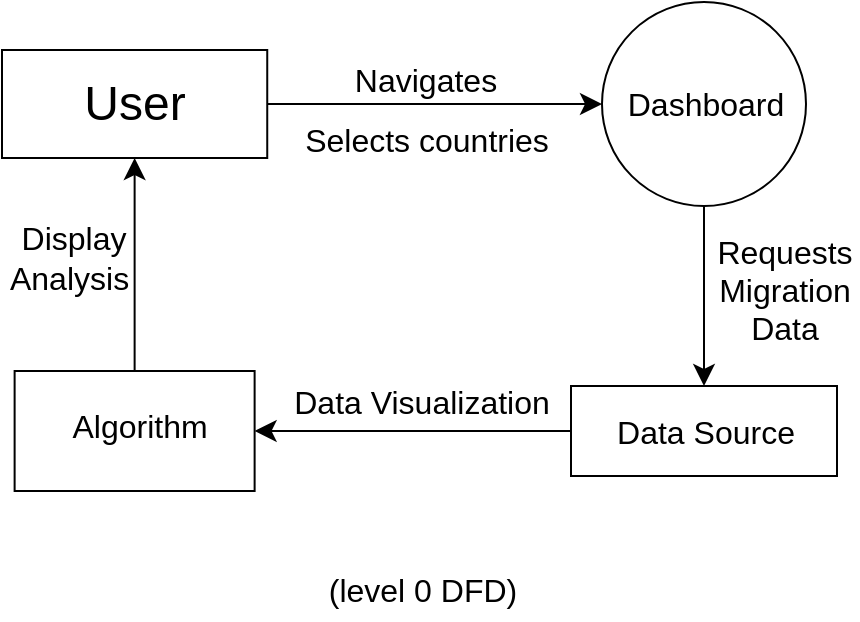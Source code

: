 <mxfile version="24.7.14">
  <diagram name="Page-1" id="d9G2iWIqkgtL0lnNkPmi">
    <mxGraphModel dx="1356" dy="583" grid="0" gridSize="10" guides="1" tooltips="1" connect="1" arrows="1" fold="1" page="0" pageScale="1" pageWidth="850" pageHeight="1100" math="0" shadow="0">
      <root>
        <mxCell id="0" />
        <mxCell id="1" parent="0" />
        <mxCell id="8-itrMSfXh_BIX-EE_ab-6" value="" style="rounded=0;whiteSpace=wrap;html=1;" vertex="1" parent="1">
          <mxGeometry x="-20" y="36" width="132.62" height="54" as="geometry" />
        </mxCell>
        <mxCell id="8-itrMSfXh_BIX-EE_ab-7" value="User" style="text;html=1;align=center;verticalAlign=middle;whiteSpace=wrap;rounded=0;fontSize=24;" vertex="1" parent="1">
          <mxGeometry x="9.81" y="43.5" width="73" height="39" as="geometry" />
        </mxCell>
        <mxCell id="8-itrMSfXh_BIX-EE_ab-9" value="" style="endArrow=classic;html=1;rounded=0;fontSize=12;startSize=8;endSize=8;curved=1;exitX=1;exitY=0.5;exitDx=0;exitDy=0;" edge="1" parent="1" source="8-itrMSfXh_BIX-EE_ab-6" target="8-itrMSfXh_BIX-EE_ab-10">
          <mxGeometry width="50" height="50" relative="1" as="geometry">
            <mxPoint x="139" y="65" as="sourcePoint" />
            <mxPoint x="241" y="61" as="targetPoint" />
          </mxGeometry>
        </mxCell>
        <mxCell id="8-itrMSfXh_BIX-EE_ab-10" value="" style="ellipse;whiteSpace=wrap;html=1;aspect=fixed;" vertex="1" parent="1">
          <mxGeometry x="280" y="12" width="102" height="102" as="geometry" />
        </mxCell>
        <mxCell id="8-itrMSfXh_BIX-EE_ab-11" value="Dashboard" style="text;html=1;align=center;verticalAlign=middle;whiteSpace=wrap;rounded=0;fontSize=16;" vertex="1" parent="1">
          <mxGeometry x="294" y="40" width="76" height="45" as="geometry" />
        </mxCell>
        <mxCell id="8-itrMSfXh_BIX-EE_ab-12" value="Navigates" style="text;html=1;align=center;verticalAlign=middle;whiteSpace=wrap;rounded=0;fontSize=16;" vertex="1" parent="1">
          <mxGeometry x="147" y="36" width="90" height="30" as="geometry" />
        </mxCell>
        <mxCell id="8-itrMSfXh_BIX-EE_ab-13" value="Selects countries" style="text;html=1;align=center;verticalAlign=middle;whiteSpace=wrap;rounded=0;fontSize=16;" vertex="1" parent="1">
          <mxGeometry x="129.5" y="66" width="125" height="30" as="geometry" />
        </mxCell>
        <mxCell id="8-itrMSfXh_BIX-EE_ab-14" value="" style="endArrow=classic;html=1;rounded=0;fontSize=12;startSize=8;endSize=8;curved=1;exitX=0.5;exitY=1;exitDx=0;exitDy=0;" edge="1" parent="1" source="8-itrMSfXh_BIX-EE_ab-10" target="8-itrMSfXh_BIX-EE_ab-15">
          <mxGeometry width="50" height="50" relative="1" as="geometry">
            <mxPoint x="169" y="282" as="sourcePoint" />
            <mxPoint x="335" y="197" as="targetPoint" />
          </mxGeometry>
        </mxCell>
        <mxCell id="8-itrMSfXh_BIX-EE_ab-15" value="" style="rounded=0;whiteSpace=wrap;html=1;" vertex="1" parent="1">
          <mxGeometry x="264.5" y="204" width="133" height="45" as="geometry" />
        </mxCell>
        <mxCell id="8-itrMSfXh_BIX-EE_ab-16" value="Requests Migration Data" style="text;html=1;align=center;verticalAlign=middle;whiteSpace=wrap;rounded=0;fontSize=16;" vertex="1" parent="1">
          <mxGeometry x="335" y="141" width="73" height="30" as="geometry" />
        </mxCell>
        <mxCell id="8-itrMSfXh_BIX-EE_ab-17" value="Data Source" style="text;html=1;align=center;verticalAlign=middle;whiteSpace=wrap;rounded=0;fontSize=16;" vertex="1" parent="1">
          <mxGeometry x="277" y="211.5" width="110" height="30" as="geometry" />
        </mxCell>
        <mxCell id="8-itrMSfXh_BIX-EE_ab-18" value="" style="endArrow=classic;html=1;rounded=0;fontSize=12;startSize=8;endSize=8;curved=1;exitX=0;exitY=0.5;exitDx=0;exitDy=0;" edge="1" parent="1" source="8-itrMSfXh_BIX-EE_ab-15" target="8-itrMSfXh_BIX-EE_ab-19">
          <mxGeometry width="50" height="50" relative="1" as="geometry">
            <mxPoint x="169" y="282" as="sourcePoint" />
            <mxPoint x="165" y="229" as="targetPoint" />
          </mxGeometry>
        </mxCell>
        <mxCell id="8-itrMSfXh_BIX-EE_ab-19" value="" style="rounded=0;whiteSpace=wrap;html=1;" vertex="1" parent="1">
          <mxGeometry x="-13.69" y="196.5" width="120" height="60" as="geometry" />
        </mxCell>
        <mxCell id="8-itrMSfXh_BIX-EE_ab-20" value="Algorithm" style="text;html=1;align=center;verticalAlign=middle;whiteSpace=wrap;rounded=0;fontSize=16;" vertex="1" parent="1">
          <mxGeometry x="19" y="209" width="60" height="30" as="geometry" />
        </mxCell>
        <mxCell id="8-itrMSfXh_BIX-EE_ab-21" value="Data Visualization" style="text;html=1;align=center;verticalAlign=middle;whiteSpace=wrap;rounded=0;fontSize=16;" vertex="1" parent="1">
          <mxGeometry x="121" y="196.5" width="138" height="30" as="geometry" />
        </mxCell>
        <mxCell id="8-itrMSfXh_BIX-EE_ab-22" value="" style="endArrow=classic;html=1;rounded=0;fontSize=12;startSize=8;endSize=8;curved=1;entryX=0.5;entryY=1;entryDx=0;entryDy=0;exitX=0.5;exitY=0;exitDx=0;exitDy=0;" edge="1" parent="1" source="8-itrMSfXh_BIX-EE_ab-19" target="8-itrMSfXh_BIX-EE_ab-6">
          <mxGeometry width="50" height="50" relative="1" as="geometry">
            <mxPoint x="32.81" y="171" as="sourcePoint" />
            <mxPoint x="82.81" y="121" as="targetPoint" />
          </mxGeometry>
        </mxCell>
        <mxCell id="8-itrMSfXh_BIX-EE_ab-23" value="Display Analysis&amp;nbsp;" style="text;html=1;align=center;verticalAlign=middle;whiteSpace=wrap;rounded=0;fontSize=16;" vertex="1" parent="1">
          <mxGeometry x="-13.69" y="125" width="60" height="30" as="geometry" />
        </mxCell>
        <mxCell id="8-itrMSfXh_BIX-EE_ab-24" value="(level 0 DFD)" style="text;html=1;align=center;verticalAlign=middle;whiteSpace=wrap;rounded=0;fontSize=16;" vertex="1" parent="1">
          <mxGeometry x="137.5" y="291" width="105" height="30" as="geometry" />
        </mxCell>
      </root>
    </mxGraphModel>
  </diagram>
</mxfile>
